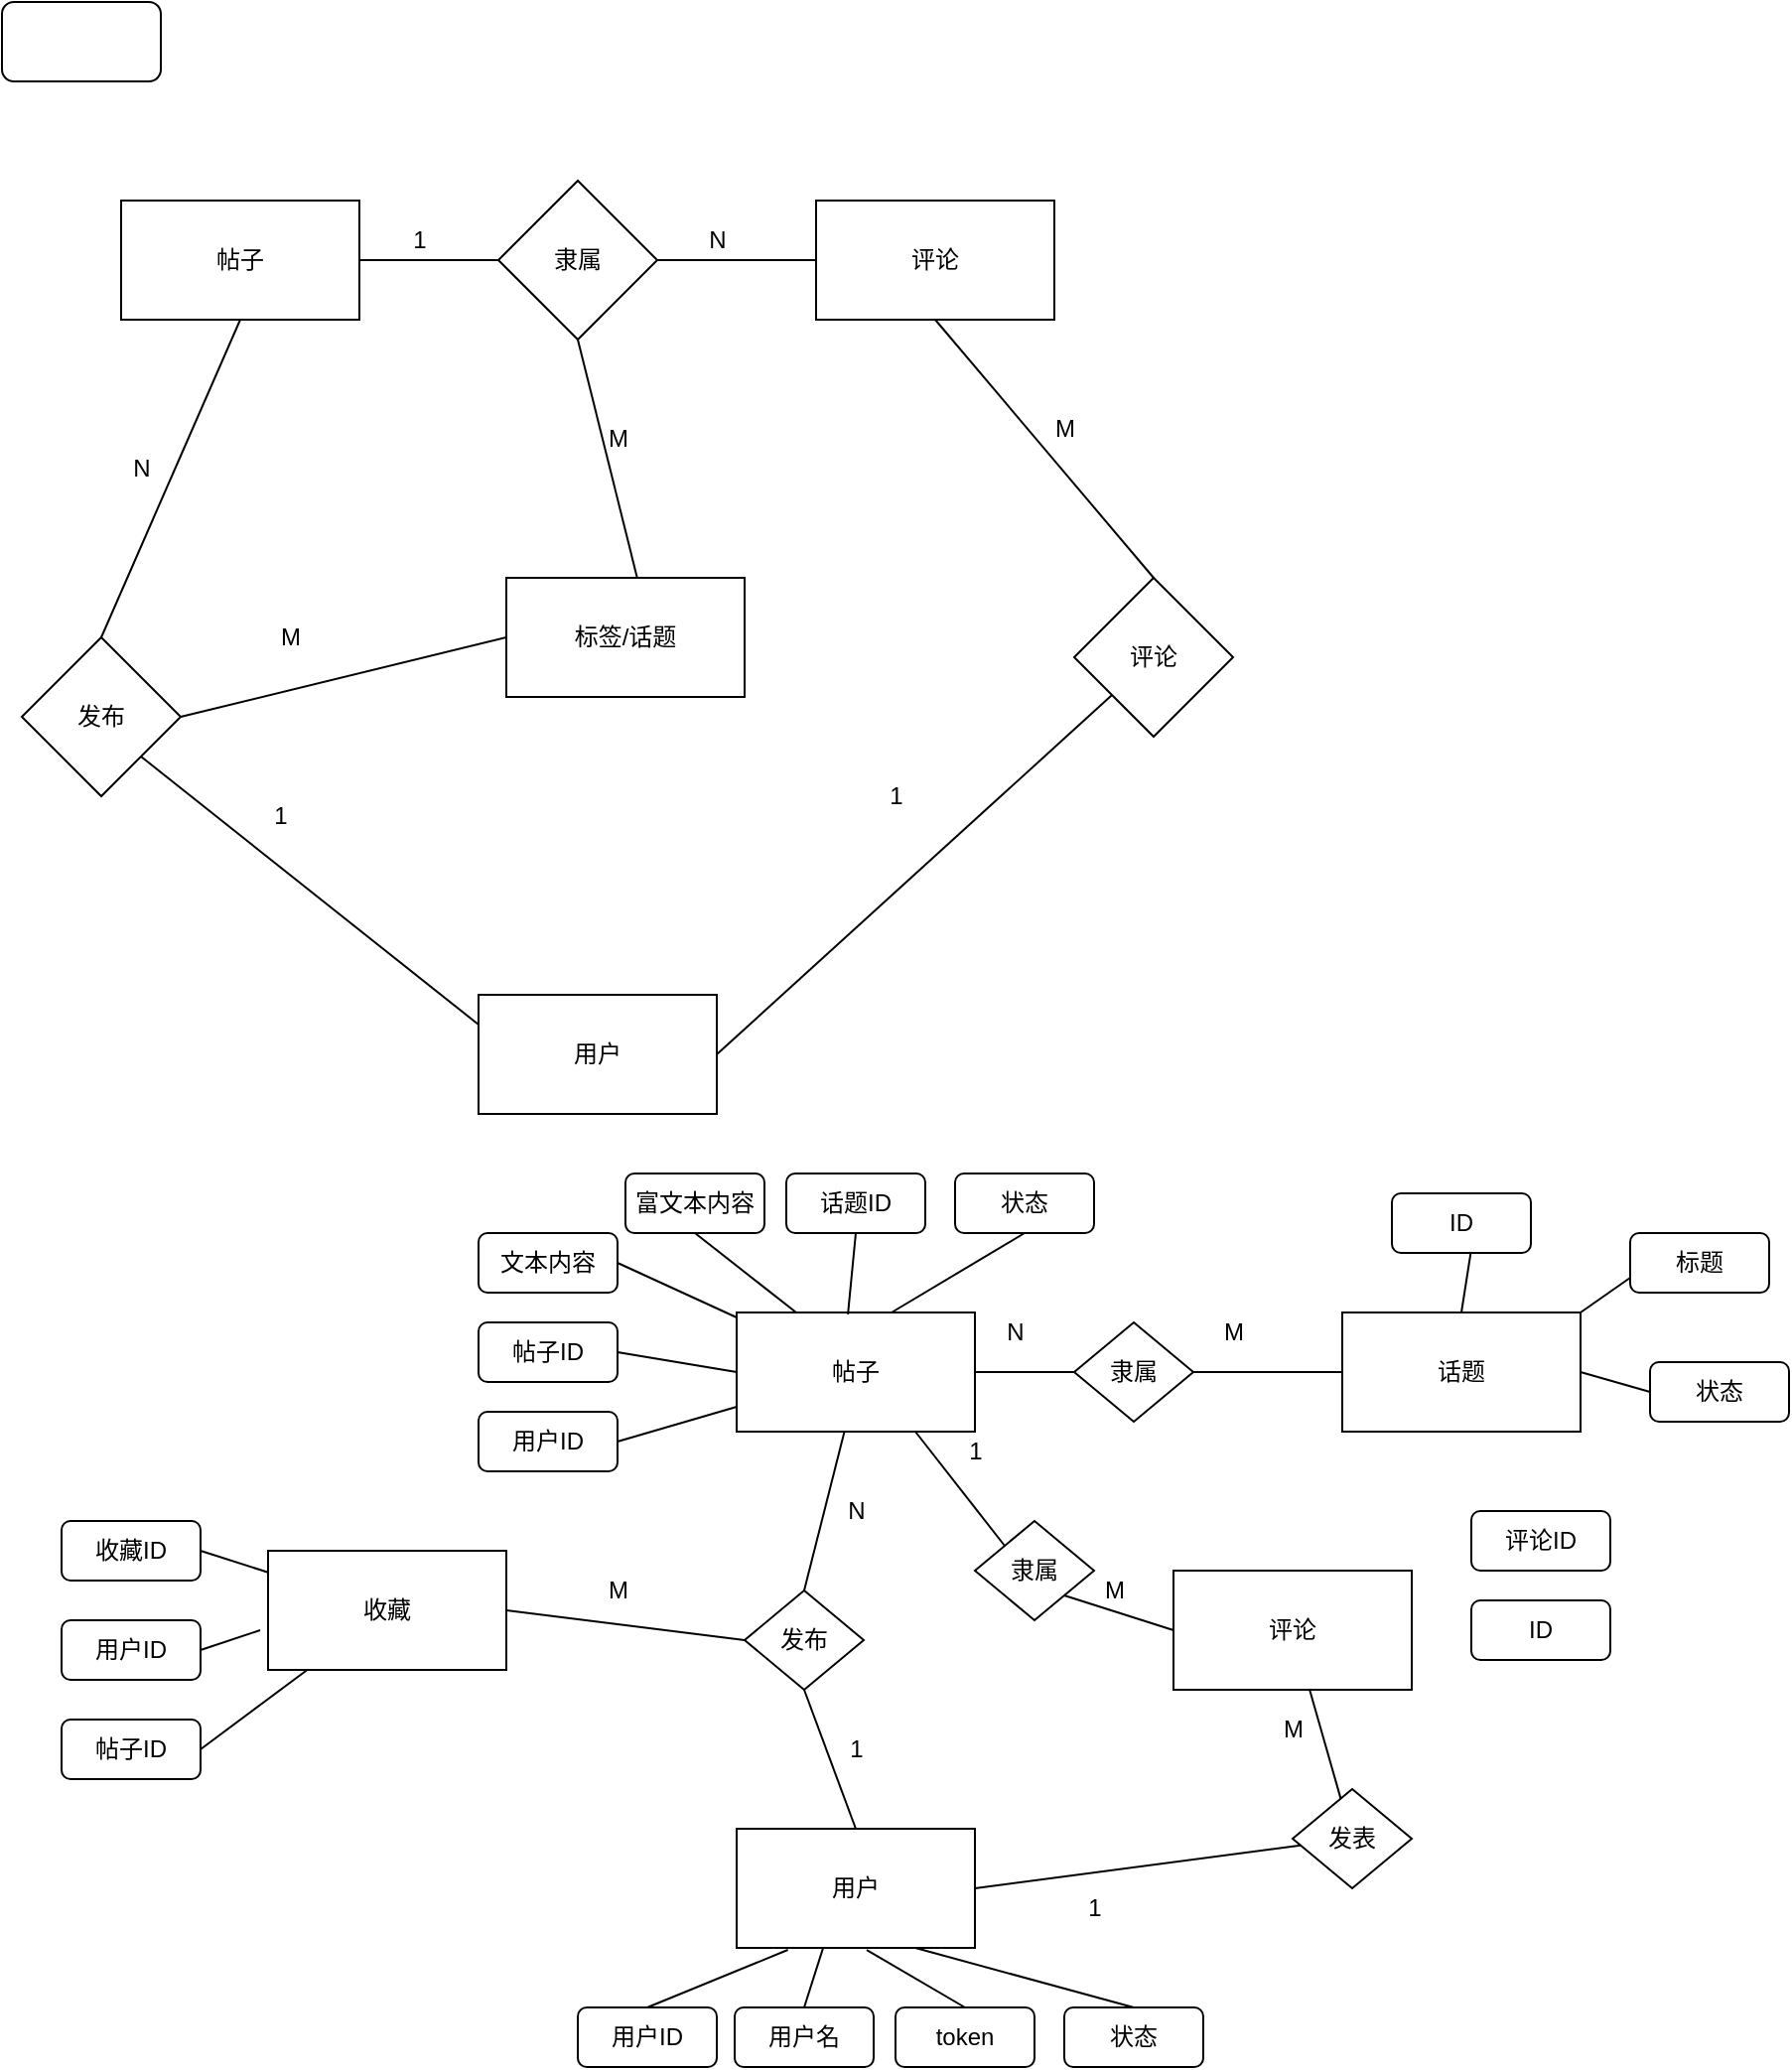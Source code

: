 <mxfile version="17.4.0" type="github">
  <diagram id="v-0yNBKLQEYkASYs1LeN" name="Page-1">
    <mxGraphModel dx="566" dy="313" grid="1" gridSize="10" guides="1" tooltips="1" connect="1" arrows="1" fold="1" page="1" pageScale="1" pageWidth="827" pageHeight="1169" math="0" shadow="0">
      <root>
        <mxCell id="0" />
        <mxCell id="1" parent="0" />
        <mxCell id="YZK5T-PvoIzCCBNRR7O4-7" style="edgeStyle=none;rounded=0;orthogonalLoop=1;jettySize=auto;html=1;exitX=0.5;exitY=0;exitDx=0;exitDy=0;entryX=0.5;entryY=1;entryDx=0;entryDy=0;endArrow=none;endFill=0;" edge="1" parent="1" source="YZK5T-PvoIzCCBNRR7O4-2" target="YZK5T-PvoIzCCBNRR7O4-5">
          <mxGeometry relative="1" as="geometry" />
        </mxCell>
        <mxCell id="YZK5T-PvoIzCCBNRR7O4-31" style="edgeStyle=none;rounded=0;orthogonalLoop=1;jettySize=auto;html=1;exitX=1;exitY=0.5;exitDx=0;exitDy=0;entryX=0;entryY=0.5;entryDx=0;entryDy=0;endArrow=none;endFill=0;" edge="1" parent="1" source="YZK5T-PvoIzCCBNRR7O4-2" target="YZK5T-PvoIzCCBNRR7O4-30">
          <mxGeometry relative="1" as="geometry" />
        </mxCell>
        <mxCell id="YZK5T-PvoIzCCBNRR7O4-2" value="发布" style="rhombus;whiteSpace=wrap;html=1;" vertex="1" parent="1">
          <mxGeometry x="110" y="670" width="80" height="80" as="geometry" />
        </mxCell>
        <mxCell id="YZK5T-PvoIzCCBNRR7O4-4" style="rounded=0;orthogonalLoop=1;jettySize=auto;html=1;exitX=0;exitY=0.25;exitDx=0;exitDy=0;entryX=1;entryY=1;entryDx=0;entryDy=0;endArrow=none;endFill=0;" edge="1" parent="1" source="YZK5T-PvoIzCCBNRR7O4-3" target="YZK5T-PvoIzCCBNRR7O4-2">
          <mxGeometry relative="1" as="geometry" />
        </mxCell>
        <mxCell id="YZK5T-PvoIzCCBNRR7O4-9" style="edgeStyle=none;rounded=0;orthogonalLoop=1;jettySize=auto;html=1;exitX=1;exitY=0.5;exitDx=0;exitDy=0;endArrow=none;endFill=0;" edge="1" parent="1" source="YZK5T-PvoIzCCBNRR7O4-3" target="YZK5T-PvoIzCCBNRR7O4-8">
          <mxGeometry relative="1" as="geometry" />
        </mxCell>
        <mxCell id="YZK5T-PvoIzCCBNRR7O4-3" value="用户" style="rounded=0;whiteSpace=wrap;html=1;" vertex="1" parent="1">
          <mxGeometry x="340" y="850" width="120" height="60" as="geometry" />
        </mxCell>
        <mxCell id="YZK5T-PvoIzCCBNRR7O4-17" value="" style="edgeStyle=none;rounded=0;orthogonalLoop=1;jettySize=auto;html=1;endArrow=none;endFill=0;" edge="1" parent="1" source="YZK5T-PvoIzCCBNRR7O4-5" target="YZK5T-PvoIzCCBNRR7O4-16">
          <mxGeometry relative="1" as="geometry" />
        </mxCell>
        <mxCell id="YZK5T-PvoIzCCBNRR7O4-5" value="帖子" style="rounded=0;whiteSpace=wrap;html=1;" vertex="1" parent="1">
          <mxGeometry x="160" y="450" width="120" height="60" as="geometry" />
        </mxCell>
        <mxCell id="YZK5T-PvoIzCCBNRR7O4-11" style="edgeStyle=none;rounded=0;orthogonalLoop=1;jettySize=auto;html=1;exitX=0.5;exitY=0;exitDx=0;exitDy=0;entryX=0.5;entryY=1;entryDx=0;entryDy=0;endArrow=none;endFill=0;" edge="1" parent="1" source="YZK5T-PvoIzCCBNRR7O4-8" target="YZK5T-PvoIzCCBNRR7O4-10">
          <mxGeometry relative="1" as="geometry" />
        </mxCell>
        <mxCell id="YZK5T-PvoIzCCBNRR7O4-8" value="评论" style="rhombus;whiteSpace=wrap;html=1;" vertex="1" parent="1">
          <mxGeometry x="640" y="640" width="80" height="80" as="geometry" />
        </mxCell>
        <mxCell id="YZK5T-PvoIzCCBNRR7O4-10" value="评论" style="rounded=0;whiteSpace=wrap;html=1;" vertex="1" parent="1">
          <mxGeometry x="510" y="450" width="120" height="60" as="geometry" />
        </mxCell>
        <mxCell id="YZK5T-PvoIzCCBNRR7O4-12" value="1" style="text;html=1;align=center;verticalAlign=middle;resizable=0;points=[];autosize=1;strokeColor=none;fillColor=none;" vertex="1" parent="1">
          <mxGeometry x="230" y="750" width="20" height="20" as="geometry" />
        </mxCell>
        <mxCell id="YZK5T-PvoIzCCBNRR7O4-13" value="N" style="text;html=1;align=center;verticalAlign=middle;resizable=0;points=[];autosize=1;strokeColor=none;fillColor=none;" vertex="1" parent="1">
          <mxGeometry x="160" y="575" width="20" height="20" as="geometry" />
        </mxCell>
        <mxCell id="YZK5T-PvoIzCCBNRR7O4-14" value="1" style="text;html=1;align=center;verticalAlign=middle;resizable=0;points=[];autosize=1;strokeColor=none;fillColor=none;" vertex="1" parent="1">
          <mxGeometry x="540" y="740" width="20" height="20" as="geometry" />
        </mxCell>
        <mxCell id="YZK5T-PvoIzCCBNRR7O4-15" value="M" style="text;html=1;align=center;verticalAlign=middle;resizable=0;points=[];autosize=1;strokeColor=none;fillColor=none;" vertex="1" parent="1">
          <mxGeometry x="620" y="555" width="30" height="20" as="geometry" />
        </mxCell>
        <mxCell id="YZK5T-PvoIzCCBNRR7O4-18" style="edgeStyle=none;rounded=0;orthogonalLoop=1;jettySize=auto;html=1;exitX=1;exitY=0.5;exitDx=0;exitDy=0;entryX=0;entryY=0.5;entryDx=0;entryDy=0;endArrow=none;endFill=0;" edge="1" parent="1" source="YZK5T-PvoIzCCBNRR7O4-16" target="YZK5T-PvoIzCCBNRR7O4-10">
          <mxGeometry relative="1" as="geometry" />
        </mxCell>
        <mxCell id="YZK5T-PvoIzCCBNRR7O4-33" style="edgeStyle=none;rounded=0;orthogonalLoop=1;jettySize=auto;html=1;exitX=0.5;exitY=1;exitDx=0;exitDy=0;entryX=0.552;entryY=0.022;entryDx=0;entryDy=0;entryPerimeter=0;endArrow=none;endFill=0;" edge="1" parent="1" source="YZK5T-PvoIzCCBNRR7O4-16" target="YZK5T-PvoIzCCBNRR7O4-30">
          <mxGeometry relative="1" as="geometry" />
        </mxCell>
        <mxCell id="YZK5T-PvoIzCCBNRR7O4-16" value="隶属" style="rhombus;whiteSpace=wrap;html=1;rounded=0;" vertex="1" parent="1">
          <mxGeometry x="350" y="440" width="80" height="80" as="geometry" />
        </mxCell>
        <mxCell id="YZK5T-PvoIzCCBNRR7O4-19" value="1" style="text;html=1;align=center;verticalAlign=middle;resizable=0;points=[];autosize=1;strokeColor=none;fillColor=none;" vertex="1" parent="1">
          <mxGeometry x="300" y="460" width="20" height="20" as="geometry" />
        </mxCell>
        <mxCell id="YZK5T-PvoIzCCBNRR7O4-20" value="N" style="text;html=1;align=center;verticalAlign=middle;resizable=0;points=[];autosize=1;strokeColor=none;fillColor=none;" vertex="1" parent="1">
          <mxGeometry x="450" y="460" width="20" height="20" as="geometry" />
        </mxCell>
        <mxCell id="YZK5T-PvoIzCCBNRR7O4-21" value="" style="rounded=1;whiteSpace=wrap;html=1;" vertex="1" parent="1">
          <mxGeometry x="100" y="350" width="80" height="40" as="geometry" />
        </mxCell>
        <mxCell id="YZK5T-PvoIzCCBNRR7O4-30" value="标签/话题" style="rounded=0;whiteSpace=wrap;html=1;" vertex="1" parent="1">
          <mxGeometry x="354" y="640" width="120" height="60" as="geometry" />
        </mxCell>
        <mxCell id="YZK5T-PvoIzCCBNRR7O4-32" value="M" style="text;html=1;align=center;verticalAlign=middle;resizable=0;points=[];autosize=1;strokeColor=none;fillColor=none;" vertex="1" parent="1">
          <mxGeometry x="230" y="660" width="30" height="20" as="geometry" />
        </mxCell>
        <mxCell id="YZK5T-PvoIzCCBNRR7O4-34" value="M" style="text;html=1;align=center;verticalAlign=middle;resizable=0;points=[];autosize=1;strokeColor=none;fillColor=none;" vertex="1" parent="1">
          <mxGeometry x="395" y="560" width="30" height="20" as="geometry" />
        </mxCell>
        <mxCell id="YZK5T-PvoIzCCBNRR7O4-42" style="edgeStyle=none;rounded=0;orthogonalLoop=1;jettySize=auto;html=1;exitX=0.5;exitY=0;exitDx=0;exitDy=0;entryX=0.5;entryY=1;entryDx=0;entryDy=0;endArrow=none;endFill=0;" edge="1" parent="1" source="YZK5T-PvoIzCCBNRR7O4-36" target="YZK5T-PvoIzCCBNRR7O4-41">
          <mxGeometry relative="1" as="geometry" />
        </mxCell>
        <mxCell id="YZK5T-PvoIzCCBNRR7O4-60" style="edgeStyle=none;rounded=0;orthogonalLoop=1;jettySize=auto;html=1;exitX=1;exitY=0.5;exitDx=0;exitDy=0;endArrow=none;endFill=0;" edge="1" parent="1" source="YZK5T-PvoIzCCBNRR7O4-36" target="YZK5T-PvoIzCCBNRR7O4-59">
          <mxGeometry relative="1" as="geometry" />
        </mxCell>
        <mxCell id="YZK5T-PvoIzCCBNRR7O4-36" value="用户" style="rounded=0;whiteSpace=wrap;html=1;" vertex="1" parent="1">
          <mxGeometry x="470" y="1270" width="120" height="60" as="geometry" />
        </mxCell>
        <mxCell id="YZK5T-PvoIzCCBNRR7O4-53" style="edgeStyle=none;rounded=0;orthogonalLoop=1;jettySize=auto;html=1;exitX=1;exitY=0.5;exitDx=0;exitDy=0;entryX=0;entryY=0.5;entryDx=0;entryDy=0;endArrow=none;endFill=0;" edge="1" parent="1" source="YZK5T-PvoIzCCBNRR7O4-37" target="YZK5T-PvoIzCCBNRR7O4-52">
          <mxGeometry relative="1" as="geometry" />
        </mxCell>
        <mxCell id="YZK5T-PvoIzCCBNRR7O4-37" value="帖子" style="rounded=0;whiteSpace=wrap;html=1;" vertex="1" parent="1">
          <mxGeometry x="470" y="1010" width="120" height="60" as="geometry" />
        </mxCell>
        <mxCell id="YZK5T-PvoIzCCBNRR7O4-39" value="收藏" style="rounded=0;whiteSpace=wrap;html=1;" vertex="1" parent="1">
          <mxGeometry x="234" y="1130" width="120" height="60" as="geometry" />
        </mxCell>
        <mxCell id="YZK5T-PvoIzCCBNRR7O4-98" style="edgeStyle=none;rounded=0;orthogonalLoop=1;jettySize=auto;html=1;exitX=1;exitY=0.5;exitDx=0;exitDy=0;entryX=0;entryY=0.5;entryDx=0;entryDy=0;endArrow=none;endFill=0;" edge="1" parent="1" source="YZK5T-PvoIzCCBNRR7O4-40" target="YZK5T-PvoIzCCBNRR7O4-97">
          <mxGeometry relative="1" as="geometry" />
        </mxCell>
        <mxCell id="YZK5T-PvoIzCCBNRR7O4-101" style="edgeStyle=none;rounded=0;orthogonalLoop=1;jettySize=auto;html=1;exitX=0.5;exitY=0;exitDx=0;exitDy=0;entryX=0.567;entryY=1.001;entryDx=0;entryDy=0;entryPerimeter=0;endArrow=none;endFill=0;" edge="1" parent="1" source="YZK5T-PvoIzCCBNRR7O4-40" target="YZK5T-PvoIzCCBNRR7O4-100">
          <mxGeometry relative="1" as="geometry" />
        </mxCell>
        <mxCell id="YZK5T-PvoIzCCBNRR7O4-102" style="edgeStyle=none;rounded=0;orthogonalLoop=1;jettySize=auto;html=1;exitX=1;exitY=0;exitDx=0;exitDy=0;entryX=0;entryY=0.75;entryDx=0;entryDy=0;endArrow=none;endFill=0;" edge="1" parent="1" source="YZK5T-PvoIzCCBNRR7O4-40" target="YZK5T-PvoIzCCBNRR7O4-99">
          <mxGeometry relative="1" as="geometry" />
        </mxCell>
        <mxCell id="YZK5T-PvoIzCCBNRR7O4-40" value="话题" style="rounded=0;whiteSpace=wrap;html=1;" vertex="1" parent="1">
          <mxGeometry x="775" y="1010" width="120" height="60" as="geometry" />
        </mxCell>
        <mxCell id="YZK5T-PvoIzCCBNRR7O4-43" style="edgeStyle=none;rounded=0;orthogonalLoop=1;jettySize=auto;html=1;exitX=0.5;exitY=0;exitDx=0;exitDy=0;entryX=0.453;entryY=0.994;entryDx=0;entryDy=0;entryPerimeter=0;endArrow=none;endFill=0;" edge="1" parent="1" source="YZK5T-PvoIzCCBNRR7O4-41" target="YZK5T-PvoIzCCBNRR7O4-37">
          <mxGeometry relative="1" as="geometry" />
        </mxCell>
        <mxCell id="YZK5T-PvoIzCCBNRR7O4-49" style="edgeStyle=none;rounded=0;orthogonalLoop=1;jettySize=auto;html=1;exitX=0;exitY=0.5;exitDx=0;exitDy=0;entryX=1;entryY=0.5;entryDx=0;entryDy=0;endArrow=none;endFill=0;" edge="1" parent="1" source="YZK5T-PvoIzCCBNRR7O4-41" target="YZK5T-PvoIzCCBNRR7O4-39">
          <mxGeometry relative="1" as="geometry" />
        </mxCell>
        <mxCell id="YZK5T-PvoIzCCBNRR7O4-41" value="发布" style="rhombus;whiteSpace=wrap;html=1;" vertex="1" parent="1">
          <mxGeometry x="474" y="1150" width="60" height="50" as="geometry" />
        </mxCell>
        <mxCell id="YZK5T-PvoIzCCBNRR7O4-44" value="1" style="text;html=1;align=center;verticalAlign=middle;resizable=0;points=[];autosize=1;strokeColor=none;fillColor=none;" vertex="1" parent="1">
          <mxGeometry x="520" y="1220" width="20" height="20" as="geometry" />
        </mxCell>
        <mxCell id="YZK5T-PvoIzCCBNRR7O4-45" value="N" style="text;html=1;align=center;verticalAlign=middle;resizable=0;points=[];autosize=1;strokeColor=none;fillColor=none;" vertex="1" parent="1">
          <mxGeometry x="520" y="1100" width="20" height="20" as="geometry" />
        </mxCell>
        <mxCell id="YZK5T-PvoIzCCBNRR7O4-50" value="M" style="text;html=1;align=center;verticalAlign=middle;resizable=0;points=[];autosize=1;strokeColor=none;fillColor=none;" vertex="1" parent="1">
          <mxGeometry x="395" y="1140" width="30" height="20" as="geometry" />
        </mxCell>
        <mxCell id="YZK5T-PvoIzCCBNRR7O4-54" style="edgeStyle=none;rounded=0;orthogonalLoop=1;jettySize=auto;html=1;exitX=1;exitY=0.5;exitDx=0;exitDy=0;entryX=0;entryY=0.5;entryDx=0;entryDy=0;endArrow=none;endFill=0;" edge="1" parent="1" source="YZK5T-PvoIzCCBNRR7O4-52" target="YZK5T-PvoIzCCBNRR7O4-40">
          <mxGeometry relative="1" as="geometry" />
        </mxCell>
        <mxCell id="YZK5T-PvoIzCCBNRR7O4-52" value="隶属" style="rhombus;whiteSpace=wrap;html=1;" vertex="1" parent="1">
          <mxGeometry x="640" y="1015" width="60" height="50" as="geometry" />
        </mxCell>
        <mxCell id="YZK5T-PvoIzCCBNRR7O4-55" value="N" style="text;html=1;align=center;verticalAlign=middle;resizable=0;points=[];autosize=1;strokeColor=none;fillColor=none;" vertex="1" parent="1">
          <mxGeometry x="600" y="1010" width="20" height="20" as="geometry" />
        </mxCell>
        <mxCell id="YZK5T-PvoIzCCBNRR7O4-56" value="M" style="text;html=1;align=center;verticalAlign=middle;resizable=0;points=[];autosize=1;strokeColor=none;fillColor=none;" vertex="1" parent="1">
          <mxGeometry x="705" y="1010" width="30" height="20" as="geometry" />
        </mxCell>
        <mxCell id="YZK5T-PvoIzCCBNRR7O4-62" value="" style="edgeStyle=none;rounded=0;orthogonalLoop=1;jettySize=auto;html=1;endArrow=none;endFill=0;" edge="1" parent="1" source="YZK5T-PvoIzCCBNRR7O4-59" target="YZK5T-PvoIzCCBNRR7O4-61">
          <mxGeometry relative="1" as="geometry" />
        </mxCell>
        <mxCell id="YZK5T-PvoIzCCBNRR7O4-59" value="发表" style="rhombus;whiteSpace=wrap;html=1;" vertex="1" parent="1">
          <mxGeometry x="750" y="1250" width="60" height="50" as="geometry" />
        </mxCell>
        <mxCell id="YZK5T-PvoIzCCBNRR7O4-61" value="评论" style="rounded=0;whiteSpace=wrap;html=1;" vertex="1" parent="1">
          <mxGeometry x="690" y="1140" width="120" height="60" as="geometry" />
        </mxCell>
        <mxCell id="YZK5T-PvoIzCCBNRR7O4-63" value="1" style="text;html=1;align=center;verticalAlign=middle;resizable=0;points=[];autosize=1;strokeColor=none;fillColor=none;" vertex="1" parent="1">
          <mxGeometry x="640" y="1300" width="20" height="20" as="geometry" />
        </mxCell>
        <mxCell id="YZK5T-PvoIzCCBNRR7O4-64" value="M" style="text;html=1;align=center;verticalAlign=middle;resizable=0;points=[];autosize=1;strokeColor=none;fillColor=none;" vertex="1" parent="1">
          <mxGeometry x="735" y="1210" width="30" height="20" as="geometry" />
        </mxCell>
        <mxCell id="YZK5T-PvoIzCCBNRR7O4-66" style="edgeStyle=none;rounded=0;orthogonalLoop=1;jettySize=auto;html=1;exitX=1;exitY=1;exitDx=0;exitDy=0;entryX=0;entryY=0.5;entryDx=0;entryDy=0;endArrow=none;endFill=0;" edge="1" parent="1" source="YZK5T-PvoIzCCBNRR7O4-65" target="YZK5T-PvoIzCCBNRR7O4-61">
          <mxGeometry relative="1" as="geometry" />
        </mxCell>
        <mxCell id="YZK5T-PvoIzCCBNRR7O4-67" style="edgeStyle=none;rounded=0;orthogonalLoop=1;jettySize=auto;html=1;exitX=0;exitY=0;exitDx=0;exitDy=0;entryX=0.75;entryY=1;entryDx=0;entryDy=0;endArrow=none;endFill=0;" edge="1" parent="1" source="YZK5T-PvoIzCCBNRR7O4-65" target="YZK5T-PvoIzCCBNRR7O4-37">
          <mxGeometry relative="1" as="geometry" />
        </mxCell>
        <mxCell id="YZK5T-PvoIzCCBNRR7O4-65" value="隶属" style="rhombus;whiteSpace=wrap;html=1;" vertex="1" parent="1">
          <mxGeometry x="590" y="1115" width="60" height="50" as="geometry" />
        </mxCell>
        <mxCell id="YZK5T-PvoIzCCBNRR7O4-68" value="1" style="text;html=1;align=center;verticalAlign=middle;resizable=0;points=[];autosize=1;strokeColor=none;fillColor=none;" vertex="1" parent="1">
          <mxGeometry x="580" y="1070" width="20" height="20" as="geometry" />
        </mxCell>
        <mxCell id="YZK5T-PvoIzCCBNRR7O4-69" value="M" style="text;html=1;align=center;verticalAlign=middle;resizable=0;points=[];autosize=1;strokeColor=none;fillColor=none;" vertex="1" parent="1">
          <mxGeometry x="645" y="1140" width="30" height="20" as="geometry" />
        </mxCell>
        <mxCell id="YZK5T-PvoIzCCBNRR7O4-74" style="edgeStyle=none;rounded=0;orthogonalLoop=1;jettySize=auto;html=1;exitX=0.5;exitY=0;exitDx=0;exitDy=0;entryX=0.215;entryY=1.017;entryDx=0;entryDy=0;entryPerimeter=0;endArrow=none;endFill=0;" edge="1" parent="1" source="YZK5T-PvoIzCCBNRR7O4-70" target="YZK5T-PvoIzCCBNRR7O4-36">
          <mxGeometry relative="1" as="geometry" />
        </mxCell>
        <mxCell id="YZK5T-PvoIzCCBNRR7O4-70" value="用户ID" style="rounded=1;whiteSpace=wrap;html=1;" vertex="1" parent="1">
          <mxGeometry x="390" y="1360" width="70" height="30" as="geometry" />
        </mxCell>
        <mxCell id="YZK5T-PvoIzCCBNRR7O4-75" style="edgeStyle=none;rounded=0;orthogonalLoop=1;jettySize=auto;html=1;exitX=0.5;exitY=0;exitDx=0;exitDy=0;entryX=0.362;entryY=1.005;entryDx=0;entryDy=0;entryPerimeter=0;endArrow=none;endFill=0;" edge="1" parent="1" source="YZK5T-PvoIzCCBNRR7O4-71" target="YZK5T-PvoIzCCBNRR7O4-36">
          <mxGeometry relative="1" as="geometry" />
        </mxCell>
        <mxCell id="YZK5T-PvoIzCCBNRR7O4-71" value="用户名" style="rounded=1;whiteSpace=wrap;html=1;" vertex="1" parent="1">
          <mxGeometry x="469" y="1360" width="70" height="30" as="geometry" />
        </mxCell>
        <mxCell id="YZK5T-PvoIzCCBNRR7O4-76" style="edgeStyle=none;rounded=0;orthogonalLoop=1;jettySize=auto;html=1;exitX=0.5;exitY=0;exitDx=0;exitDy=0;entryX=0.546;entryY=1.017;entryDx=0;entryDy=0;entryPerimeter=0;endArrow=none;endFill=0;" edge="1" parent="1" source="YZK5T-PvoIzCCBNRR7O4-72" target="YZK5T-PvoIzCCBNRR7O4-36">
          <mxGeometry relative="1" as="geometry" />
        </mxCell>
        <mxCell id="YZK5T-PvoIzCCBNRR7O4-72" value="token" style="rounded=1;whiteSpace=wrap;html=1;" vertex="1" parent="1">
          <mxGeometry x="550" y="1360" width="70" height="30" as="geometry" />
        </mxCell>
        <mxCell id="YZK5T-PvoIzCCBNRR7O4-77" style="edgeStyle=none;rounded=0;orthogonalLoop=1;jettySize=auto;html=1;exitX=0.5;exitY=0;exitDx=0;exitDy=0;entryX=0.75;entryY=1;entryDx=0;entryDy=0;endArrow=none;endFill=0;" edge="1" parent="1" source="YZK5T-PvoIzCCBNRR7O4-73" target="YZK5T-PvoIzCCBNRR7O4-36">
          <mxGeometry relative="1" as="geometry" />
        </mxCell>
        <mxCell id="YZK5T-PvoIzCCBNRR7O4-73" value="状态" style="rounded=1;whiteSpace=wrap;html=1;" vertex="1" parent="1">
          <mxGeometry x="635" y="1360" width="70" height="30" as="geometry" />
        </mxCell>
        <mxCell id="YZK5T-PvoIzCCBNRR7O4-82" style="edgeStyle=none;rounded=0;orthogonalLoop=1;jettySize=auto;html=1;exitX=1;exitY=0.5;exitDx=0;exitDy=0;endArrow=none;endFill=0;" edge="1" parent="1" source="YZK5T-PvoIzCCBNRR7O4-78" target="YZK5T-PvoIzCCBNRR7O4-39">
          <mxGeometry relative="1" as="geometry" />
        </mxCell>
        <mxCell id="YZK5T-PvoIzCCBNRR7O4-78" value="帖子ID" style="rounded=1;whiteSpace=wrap;html=1;" vertex="1" parent="1">
          <mxGeometry x="130" y="1215" width="70" height="30" as="geometry" />
        </mxCell>
        <mxCell id="YZK5T-PvoIzCCBNRR7O4-83" style="edgeStyle=none;rounded=0;orthogonalLoop=1;jettySize=auto;html=1;exitX=1;exitY=0.5;exitDx=0;exitDy=0;entryX=-0.033;entryY=0.667;entryDx=0;entryDy=0;entryPerimeter=0;endArrow=none;endFill=0;" edge="1" parent="1" source="YZK5T-PvoIzCCBNRR7O4-79" target="YZK5T-PvoIzCCBNRR7O4-39">
          <mxGeometry relative="1" as="geometry" />
        </mxCell>
        <mxCell id="YZK5T-PvoIzCCBNRR7O4-79" value="用户ID" style="rounded=1;whiteSpace=wrap;html=1;" vertex="1" parent="1">
          <mxGeometry x="130" y="1165" width="70" height="30" as="geometry" />
        </mxCell>
        <mxCell id="YZK5T-PvoIzCCBNRR7O4-84" style="edgeStyle=none;rounded=0;orthogonalLoop=1;jettySize=auto;html=1;exitX=1;exitY=0.5;exitDx=0;exitDy=0;endArrow=none;endFill=0;" edge="1" parent="1" source="YZK5T-PvoIzCCBNRR7O4-80" target="YZK5T-PvoIzCCBNRR7O4-39">
          <mxGeometry relative="1" as="geometry" />
        </mxCell>
        <mxCell id="YZK5T-PvoIzCCBNRR7O4-80" value="收藏ID" style="rounded=1;whiteSpace=wrap;html=1;" vertex="1" parent="1">
          <mxGeometry x="130" y="1115" width="70" height="30" as="geometry" />
        </mxCell>
        <mxCell id="YZK5T-PvoIzCCBNRR7O4-91" style="edgeStyle=none;rounded=0;orthogonalLoop=1;jettySize=auto;html=1;exitX=1;exitY=0.5;exitDx=0;exitDy=0;endArrow=none;endFill=0;" edge="1" parent="1" source="YZK5T-PvoIzCCBNRR7O4-85" target="YZK5T-PvoIzCCBNRR7O4-37">
          <mxGeometry relative="1" as="geometry" />
        </mxCell>
        <mxCell id="YZK5T-PvoIzCCBNRR7O4-85" value="用户ID" style="rounded=1;whiteSpace=wrap;html=1;" vertex="1" parent="1">
          <mxGeometry x="340" y="1060" width="70" height="30" as="geometry" />
        </mxCell>
        <mxCell id="YZK5T-PvoIzCCBNRR7O4-92" style="edgeStyle=none;rounded=0;orthogonalLoop=1;jettySize=auto;html=1;exitX=1;exitY=0.5;exitDx=0;exitDy=0;entryX=0;entryY=0.5;entryDx=0;entryDy=0;endArrow=none;endFill=0;" edge="1" parent="1" source="YZK5T-PvoIzCCBNRR7O4-86" target="YZK5T-PvoIzCCBNRR7O4-37">
          <mxGeometry relative="1" as="geometry" />
        </mxCell>
        <mxCell id="YZK5T-PvoIzCCBNRR7O4-86" value="帖子ID&lt;span style=&quot;color: rgba(0 , 0 , 0 , 0) ; font-family: monospace ; font-size: 0px&quot;&gt;%3CmxGraphModel%3E%3Croot%3E%3CmxCell%20id%3D%220%22%2F%3E%3CmxCell%20id%3D%221%22%20parent%3D%220%22%2F%3E%3CmxCell%20id%3D%222%22%20value%3D%22%E7%94%A8%E6%88%B7ID%22%20style%3D%22rounded%3D1%3BwhiteSpace%3Dwrap%3Bhtml%3D1%3B%22%20vertex%3D%221%22%20parent%3D%221%22%3E%3CmxGeometry%20x%3D%22340%22%20y%3D%221060%22%20width%3D%2270%22%20height%3D%2230%22%20as%3D%22geometry%22%2F%3E%3C%2FmxCell%3E%3C%2Froot%3E%3C%2FmxGraphModel%3E&lt;/span&gt;" style="rounded=1;whiteSpace=wrap;html=1;" vertex="1" parent="1">
          <mxGeometry x="340" y="1015" width="70" height="30" as="geometry" />
        </mxCell>
        <mxCell id="YZK5T-PvoIzCCBNRR7O4-93" style="edgeStyle=none;rounded=0;orthogonalLoop=1;jettySize=auto;html=1;exitX=1;exitY=0.5;exitDx=0;exitDy=0;endArrow=none;endFill=0;" edge="1" parent="1" source="YZK5T-PvoIzCCBNRR7O4-87" target="YZK5T-PvoIzCCBNRR7O4-37">
          <mxGeometry relative="1" as="geometry" />
        </mxCell>
        <mxCell id="YZK5T-PvoIzCCBNRR7O4-87" value="文本内容" style="rounded=1;whiteSpace=wrap;html=1;" vertex="1" parent="1">
          <mxGeometry x="340" y="970" width="70" height="30" as="geometry" />
        </mxCell>
        <mxCell id="YZK5T-PvoIzCCBNRR7O4-94" style="edgeStyle=none;rounded=0;orthogonalLoop=1;jettySize=auto;html=1;exitX=0.5;exitY=1;exitDx=0;exitDy=0;entryX=0.25;entryY=0;entryDx=0;entryDy=0;endArrow=none;endFill=0;" edge="1" parent="1" source="YZK5T-PvoIzCCBNRR7O4-88" target="YZK5T-PvoIzCCBNRR7O4-37">
          <mxGeometry relative="1" as="geometry" />
        </mxCell>
        <mxCell id="YZK5T-PvoIzCCBNRR7O4-88" value="富文本内容" style="rounded=1;whiteSpace=wrap;html=1;" vertex="1" parent="1">
          <mxGeometry x="414" y="940" width="70" height="30" as="geometry" />
        </mxCell>
        <mxCell id="YZK5T-PvoIzCCBNRR7O4-95" style="edgeStyle=none;rounded=0;orthogonalLoop=1;jettySize=auto;html=1;exitX=0.5;exitY=1;exitDx=0;exitDy=0;entryX=0.467;entryY=0.015;entryDx=0;entryDy=0;entryPerimeter=0;endArrow=none;endFill=0;" edge="1" parent="1" source="YZK5T-PvoIzCCBNRR7O4-89" target="YZK5T-PvoIzCCBNRR7O4-37">
          <mxGeometry relative="1" as="geometry" />
        </mxCell>
        <mxCell id="YZK5T-PvoIzCCBNRR7O4-89" value="话题ID" style="rounded=1;whiteSpace=wrap;html=1;" vertex="1" parent="1">
          <mxGeometry x="495" y="940" width="70" height="30" as="geometry" />
        </mxCell>
        <mxCell id="YZK5T-PvoIzCCBNRR7O4-96" style="edgeStyle=none;rounded=0;orthogonalLoop=1;jettySize=auto;html=1;exitX=0.5;exitY=1;exitDx=0;exitDy=0;endArrow=none;endFill=0;" edge="1" parent="1" source="YZK5T-PvoIzCCBNRR7O4-90">
          <mxGeometry relative="1" as="geometry">
            <mxPoint x="548" y="1010" as="targetPoint" />
          </mxGeometry>
        </mxCell>
        <mxCell id="YZK5T-PvoIzCCBNRR7O4-90" value="状态" style="rounded=1;whiteSpace=wrap;html=1;" vertex="1" parent="1">
          <mxGeometry x="580" y="940" width="70" height="30" as="geometry" />
        </mxCell>
        <mxCell id="YZK5T-PvoIzCCBNRR7O4-97" value="状态" style="rounded=1;whiteSpace=wrap;html=1;" vertex="1" parent="1">
          <mxGeometry x="930" y="1035" width="70" height="30" as="geometry" />
        </mxCell>
        <mxCell id="YZK5T-PvoIzCCBNRR7O4-99" value="标题" style="rounded=1;whiteSpace=wrap;html=1;" vertex="1" parent="1">
          <mxGeometry x="920" y="970" width="70" height="30" as="geometry" />
        </mxCell>
        <mxCell id="YZK5T-PvoIzCCBNRR7O4-100" value="ID" style="rounded=1;whiteSpace=wrap;html=1;" vertex="1" parent="1">
          <mxGeometry x="800" y="950" width="70" height="30" as="geometry" />
        </mxCell>
        <mxCell id="YZK5T-PvoIzCCBNRR7O4-103" value="评论ID" style="rounded=1;whiteSpace=wrap;html=1;" vertex="1" parent="1">
          <mxGeometry x="840" y="1110" width="70" height="30" as="geometry" />
        </mxCell>
        <mxCell id="YZK5T-PvoIzCCBNRR7O4-104" value="ID" style="rounded=1;whiteSpace=wrap;html=1;" vertex="1" parent="1">
          <mxGeometry x="840" y="1155" width="70" height="30" as="geometry" />
        </mxCell>
      </root>
    </mxGraphModel>
  </diagram>
</mxfile>
